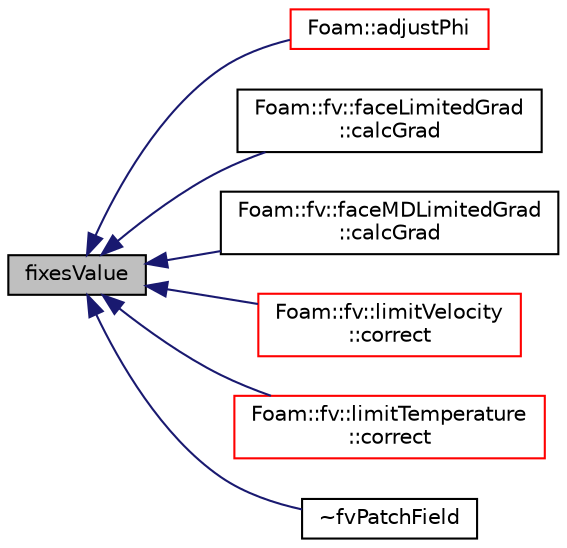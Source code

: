 digraph "fixesValue"
{
  bgcolor="transparent";
  edge [fontname="Helvetica",fontsize="10",labelfontname="Helvetica",labelfontsize="10"];
  node [fontname="Helvetica",fontsize="10",shape=record];
  rankdir="LR";
  Node1481 [label="fixesValue",height=0.2,width=0.4,color="black", fillcolor="grey75", style="filled", fontcolor="black"];
  Node1481 -> Node1482 [dir="back",color="midnightblue",fontsize="10",style="solid",fontname="Helvetica"];
  Node1482 [label="Foam::adjustPhi",height=0.2,width=0.4,color="red",URL="$a21851.html#a0ea353dc88166de8e48fb02639977b39",tooltip="Adjust the balance of fluxes to obey continuity. "];
  Node1481 -> Node1484 [dir="back",color="midnightblue",fontsize="10",style="solid",fontname="Helvetica"];
  Node1484 [label="Foam::fv::faceLimitedGrad\l::calcGrad",height=0.2,width=0.4,color="black",URL="$a23389.html#ad8d9cb82461fad7624154d2e66528aa7"];
  Node1481 -> Node1485 [dir="back",color="midnightblue",fontsize="10",style="solid",fontname="Helvetica"];
  Node1485 [label="Foam::fv::faceMDLimitedGrad\l::calcGrad",height=0.2,width=0.4,color="black",URL="$a23393.html#ad8d9cb82461fad7624154d2e66528aa7"];
  Node1481 -> Node1486 [dir="back",color="midnightblue",fontsize="10",style="solid",fontname="Helvetica"];
  Node1486 [label="Foam::fv::limitVelocity\l::correct",height=0.2,width=0.4,color="red",URL="$a24569.html#af64a8370e8d125e1f4e89a34e15cb955",tooltip="Correct the energy field. "];
  Node1481 -> Node1488 [dir="back",color="midnightblue",fontsize="10",style="solid",fontname="Helvetica"];
  Node1488 [label="Foam::fv::limitTemperature\l::correct",height=0.2,width=0.4,color="red",URL="$a24565.html#ab413c9f63cec07b4f4a71580fe00a632",tooltip="Correct the energy field. "];
  Node1481 -> Node1490 [dir="back",color="midnightblue",fontsize="10",style="solid",fontname="Helvetica"];
  Node1490 [label="~fvPatchField",height=0.2,width=0.4,color="black",URL="$a23169.html#ae4f4531d4430899f01306957cb8b36be",tooltip="Destructor. "];
}
